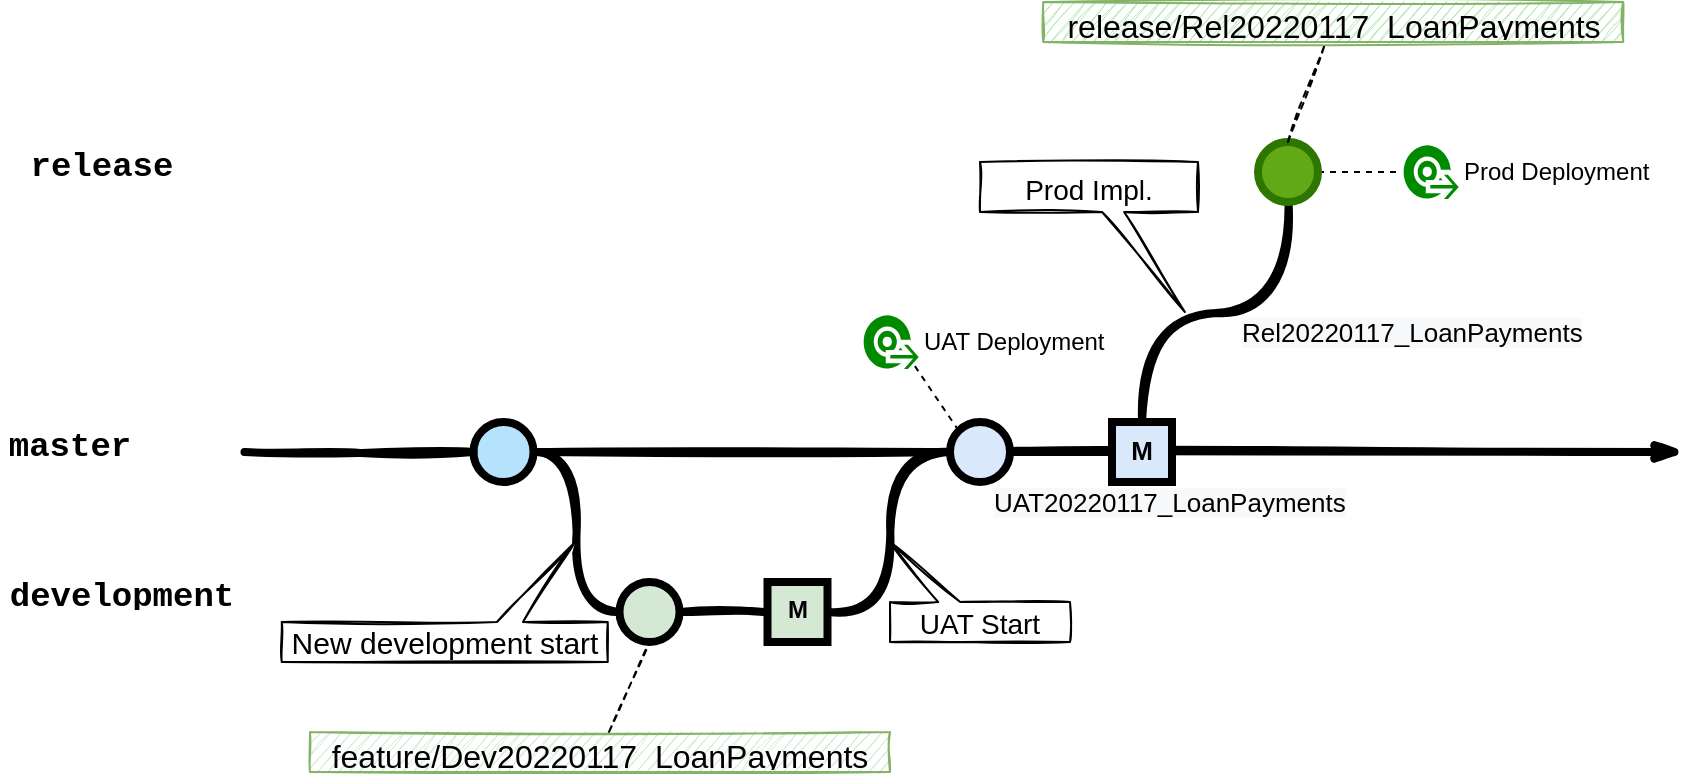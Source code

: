 <mxfile version="16.2.4" type="github">
  <diagram id="ZxHcsco9b7L7-rvQ7Xql" name="Page-1">
    <mxGraphModel dx="2115" dy="1146" grid="1" gridSize="10" guides="1" tooltips="1" connect="1" arrows="1" fold="1" page="1" pageScale="1" pageWidth="827" pageHeight="1169" math="0" shadow="0">
      <root>
        <mxCell id="84KTpsVSsy3dv5a97gq0-0" />
        <mxCell id="84KTpsVSsy3dv5a97gq0-1" parent="84KTpsVSsy3dv5a97gq0-0" />
        <mxCell id="jlc7M-yRpXKQTq9MkuZx-2" value="" style="edgeStyle=orthogonalEdgeStyle;rounded=0;html=1;jettySize=auto;orthogonalLoop=1;plain-blue;endArrow=none;endFill=0;strokeWidth=4;strokeColor=#000000;sketch=1;" parent="84KTpsVSsy3dv5a97gq0-1" source="jlc7M-yRpXKQTq9MkuZx-4" target="jlc7M-yRpXKQTq9MkuZx-6" edge="1">
          <mxGeometry x="1136.75" y="265" as="geometry" />
        </mxCell>
        <mxCell id="jlc7M-yRpXKQTq9MkuZx-3" style="edgeStyle=orthogonalEdgeStyle;curved=1;rounded=0;html=1;exitX=1;exitY=0.5;exitPerimeter=0;entryX=0;entryY=0.5;entryPerimeter=0;endArrow=none;endFill=0;jettySize=auto;orthogonalLoop=1;strokeWidth=4;fontSize=15;sketch=1;" parent="84KTpsVSsy3dv5a97gq0-1" source="jlc7M-yRpXKQTq9MkuZx-4" target="jlc7M-yRpXKQTq9MkuZx-11" edge="1">
          <mxGeometry relative="1" as="geometry" />
        </mxCell>
        <mxCell id="jlc7M-yRpXKQTq9MkuZx-4" value="" style="verticalLabelPosition=bottom;verticalAlign=top;html=1;strokeWidth=4;shape=mxgraph.flowchart.on-page_reference;plain-blue;gradientColor=none;fillColor=#B5E3Fe;strokeColor=#000000;" parent="84KTpsVSsy3dv5a97gq0-1" vertex="1">
          <mxGeometry x="1106.75" y="250" width="30" height="30" as="geometry" />
        </mxCell>
        <mxCell id="jlc7M-yRpXKQTq9MkuZx-5" value="" style="edgeStyle=orthogonalEdgeStyle;curved=1;rounded=0;orthogonalLoop=1;jettySize=auto;html=1;endArrow=none;endFill=0;strokeWidth=4;fontFamily=Courier New;fontSize=16;" parent="84KTpsVSsy3dv5a97gq0-1" source="jlc7M-yRpXKQTq9MkuZx-6" edge="1">
          <mxGeometry relative="1" as="geometry">
            <mxPoint x="1426" y="265" as="targetPoint" />
          </mxGeometry>
        </mxCell>
        <mxCell id="EWgvjv6-9Xqlrc1IxS9v-5" style="edgeStyle=none;rounded=0;orthogonalLoop=1;jettySize=auto;html=1;exitX=0.145;exitY=0.145;exitDx=0;exitDy=0;exitPerimeter=0;entryX=0.8;entryY=0.733;entryDx=0;entryDy=0;entryPerimeter=0;dashed=1;fontColor=#000000;endArrow=none;endFill=0;" edge="1" parent="84KTpsVSsy3dv5a97gq0-1" source="jlc7M-yRpXKQTq9MkuZx-6" target="EWgvjv6-9Xqlrc1IxS9v-2">
          <mxGeometry relative="1" as="geometry" />
        </mxCell>
        <mxCell id="jlc7M-yRpXKQTq9MkuZx-6" value="" style="verticalLabelPosition=bottom;verticalAlign=top;html=1;strokeWidth=4;shape=mxgraph.flowchart.on-page_reference;plain-blue;gradientColor=none;strokeColor=#000000;" parent="84KTpsVSsy3dv5a97gq0-1" vertex="1">
          <mxGeometry x="1345" y="250" width="30" height="30" as="geometry" />
        </mxCell>
        <mxCell id="jlc7M-yRpXKQTq9MkuZx-7" value="" style="edgeStyle=orthogonalEdgeStyle;curved=1;rounded=0;orthogonalLoop=1;jettySize=auto;html=1;endArrow=openThin;endFill=0;strokeWidth=4;fontFamily=Courier New;fontSize=16;startArrow=none;startFill=0;sketch=1;" parent="84KTpsVSsy3dv5a97gq0-1" edge="1">
          <mxGeometry relative="1" as="geometry">
            <mxPoint x="1375" y="264.5" as="sourcePoint" />
            <mxPoint x="1711.62" y="265" as="targetPoint" />
            <Array as="points">
              <mxPoint x="1512.25" y="265" />
              <mxPoint x="1512.25" y="265" />
            </Array>
          </mxGeometry>
        </mxCell>
        <mxCell id="jlc7M-yRpXKQTq9MkuZx-8" value="" style="edgeStyle=orthogonalEdgeStyle;rounded=0;html=1;jettySize=auto;orthogonalLoop=1;strokeWidth=4;endArrow=none;endFill=0;sketch=1;" parent="84KTpsVSsy3dv5a97gq0-1" target="jlc7M-yRpXKQTq9MkuZx-4" edge="1">
          <mxGeometry x="1036.75" y="265" as="geometry">
            <mxPoint x="992.25" y="265" as="sourcePoint" />
          </mxGeometry>
        </mxCell>
        <mxCell id="jlc7M-yRpXKQTq9MkuZx-10" style="edgeStyle=orthogonalEdgeStyle;curved=1;rounded=0;html=1;exitX=1;exitY=0.5;exitPerimeter=0;entryX=0;entryY=0.5;entryPerimeter=0;endArrow=none;endFill=0;jettySize=auto;orthogonalLoop=1;strokeWidth=4;fontSize=15;sketch=1;" parent="84KTpsVSsy3dv5a97gq0-1" source="jlc7M-yRpXKQTq9MkuZx-11" edge="1">
          <mxGeometry relative="1" as="geometry">
            <mxPoint x="1251.75" y="345" as="targetPoint" />
          </mxGeometry>
        </mxCell>
        <mxCell id="jlc7M-yRpXKQTq9MkuZx-11" value="" style="verticalLabelPosition=bottom;verticalAlign=top;html=1;strokeWidth=4;shape=mxgraph.flowchart.on-page_reference;plain-purple;gradientColor=none;strokeColor=#000000;fillColor=#D5E8D4;" parent="84KTpsVSsy3dv5a97gq0-1" vertex="1">
          <mxGeometry x="1179.75" y="330" width="30" height="30" as="geometry" />
        </mxCell>
        <mxCell id="jlc7M-yRpXKQTq9MkuZx-12" style="edgeStyle=orthogonalEdgeStyle;curved=1;rounded=0;html=1;entryX=0;entryY=0.5;entryPerimeter=0;endArrow=none;endFill=0;jettySize=auto;orthogonalLoop=1;strokeWidth=4;fontSize=15;sketch=1;" parent="84KTpsVSsy3dv5a97gq0-1" target="jlc7M-yRpXKQTq9MkuZx-6" edge="1">
          <mxGeometry relative="1" as="geometry">
            <mxPoint x="1284.25" y="345" as="sourcePoint" />
          </mxGeometry>
        </mxCell>
        <mxCell id="jlc7M-yRpXKQTq9MkuZx-17" value="&lt;b&gt;M&lt;/b&gt;" style="whiteSpace=wrap;html=1;verticalAlign=top;fillColor=#D5E8D4;strokeColor=#000000;strokeWidth=4;gradientColor=none;" parent="84KTpsVSsy3dv5a97gq0-1" vertex="1">
          <mxGeometry x="1253.75" y="330" width="30" height="30" as="geometry" />
        </mxCell>
        <mxCell id="jlc7M-yRpXKQTq9MkuZx-20" value="&lt;div&gt;&lt;b&gt;&lt;font style=&quot;font-size: 13px&quot;&gt;M&lt;/font&gt;&lt;/b&gt;&lt;/div&gt;" style="whiteSpace=wrap;html=1;verticalAlign=top;fillColor=#DAE8FC;strokeColor=#000000;strokeWidth=4;gradientColor=none;align=center;" parent="84KTpsVSsy3dv5a97gq0-1" vertex="1">
          <mxGeometry x="1426" y="250" width="30" height="30" as="geometry" />
        </mxCell>
        <mxCell id="jlc7M-yRpXKQTq9MkuZx-21" value="" style="edgeStyle=orthogonalEdgeStyle;curved=1;rounded=0;orthogonalLoop=1;jettySize=auto;html=1;endArrow=none;endFill=0;strokeWidth=4;fontFamily=Courier New;fontSize=16;exitX=0.5;exitY=0;exitDx=0;exitDy=0;sketch=1;" parent="84KTpsVSsy3dv5a97gq0-1" source="jlc7M-yRpXKQTq9MkuZx-20" edge="1">
          <mxGeometry relative="1" as="geometry">
            <mxPoint x="1476" y="220" as="sourcePoint" />
            <mxPoint x="1514.25" y="140" as="targetPoint" />
          </mxGeometry>
        </mxCell>
        <mxCell id="EWgvjv6-9Xqlrc1IxS9v-1" style="rounded=0;orthogonalLoop=1;jettySize=auto;html=1;exitX=1;exitY=0.5;exitDx=0;exitDy=0;exitPerimeter=0;entryX=0.045;entryY=0.5;entryDx=0;entryDy=0;entryPerimeter=0;dashed=1;endArrow=none;endFill=0;" edge="1" parent="84KTpsVSsy3dv5a97gq0-1" source="jlc7M-yRpXKQTq9MkuZx-22" target="EWgvjv6-9Xqlrc1IxS9v-0">
          <mxGeometry relative="1" as="geometry" />
        </mxCell>
        <mxCell id="jlc7M-yRpXKQTq9MkuZx-22" value="" style="verticalLabelPosition=bottom;verticalAlign=top;html=1;strokeWidth=4;shape=mxgraph.flowchart.on-page_reference;strokeColor=#2D7600;fillColor=#60a917;fontColor=#ffffff;" parent="84KTpsVSsy3dv5a97gq0-1" vertex="1">
          <mxGeometry x="1499" y="110" width="30" height="30" as="geometry" />
        </mxCell>
        <mxCell id="jlc7M-yRpXKQTq9MkuZx-42" value="&lt;font style=&quot;font-size: 17px&quot;&gt;master&lt;/font&gt;" style="text;html=1;strokeColor=none;fillColor=none;align=center;verticalAlign=middle;whiteSpace=wrap;overflow=hidden;fontSize=14;fontStyle=1;fontFamily=Courier New;" parent="84KTpsVSsy3dv5a97gq0-1" vertex="1">
          <mxGeometry x="870" y="250" width="70" height="20" as="geometry" />
        </mxCell>
        <mxCell id="jlc7M-yRpXKQTq9MkuZx-43" value="&lt;font style=&quot;font-size: 17px&quot;&gt;development&lt;/font&gt;" style="text;html=1;strokeColor=none;fillColor=none;align=center;verticalAlign=middle;whiteSpace=wrap;overflow=hidden;fontSize=14;fontStyle=1;fontFamily=Courier New;" parent="84KTpsVSsy3dv5a97gq0-1" vertex="1">
          <mxGeometry x="870" y="325" width="121.62" height="20" as="geometry" />
        </mxCell>
        <mxCell id="jlc7M-yRpXKQTq9MkuZx-44" value="&lt;font style=&quot;font-size: 17px&quot;&gt;release&lt;/font&gt;" style="text;html=1;strokeColor=none;fillColor=none;align=center;verticalAlign=middle;whiteSpace=wrap;overflow=hidden;fontSize=14;fontStyle=1;fontFamily=Courier New;" parent="84KTpsVSsy3dv5a97gq0-1" vertex="1">
          <mxGeometry x="880" y="110" width="81.62" height="20" as="geometry" />
        </mxCell>
        <mxCell id="jlc7M-yRpXKQTq9MkuZx-47" value="&lt;font style=&quot;font-size: 15px&quot;&gt;New development start&lt;/font&gt;" style="shape=callout;whiteSpace=wrap;html=1;perimeter=calloutPerimeter;fontSize=16;position2=0.1;rotation=0;base=13;size=40;position=0.26;snapToPoint=0;rounded=0;shadow=0;sketch=1;direction=west;" parent="84KTpsVSsy3dv5a97gq0-1" vertex="1">
          <mxGeometry x="1010.87" y="310" width="163" height="60" as="geometry" />
        </mxCell>
        <mxCell id="jlc7M-yRpXKQTq9MkuZx-49" value="&lt;font style=&quot;font-size: 14px&quot;&gt;UAT Start&lt;/font&gt;" style="shape=callout;whiteSpace=wrap;html=1;perimeter=calloutPerimeter;fontSize=16;position2=1;rotation=0;base=11;size=30;position=0.61;snapToPoint=0;rounded=0;shadow=0;sketch=1;direction=west;arcSize=15;" parent="84KTpsVSsy3dv5a97gq0-1" vertex="1">
          <mxGeometry x="1315" y="310" width="90" height="50" as="geometry" />
        </mxCell>
        <mxCell id="jlc7M-yRpXKQTq9MkuZx-50" value="&lt;font style=&quot;font-size: 14px&quot;&gt;Prod Impl.&lt;/font&gt;" style="shape=callout;whiteSpace=wrap;html=1;perimeter=calloutPerimeter;fontSize=16;position2=0.94;rotation=0;base=11;size=50;position=0.56;snapToPoint=0;rounded=0;shadow=0;sketch=1;direction=east;arcSize=15;" parent="84KTpsVSsy3dv5a97gq0-1" vertex="1">
          <mxGeometry x="1360" y="120" width="109" height="75" as="geometry" />
        </mxCell>
        <mxCell id="jlc7M-yRpXKQTq9MkuZx-60" style="rounded=0;sketch=1;orthogonalLoop=1;jettySize=auto;html=1;entryX=0.5;entryY=1;entryDx=0;entryDy=0;entryPerimeter=0;fontSize=15;endArrow=none;endFill=0;dashed=1;" parent="84KTpsVSsy3dv5a97gq0-1" source="jlc7M-yRpXKQTq9MkuZx-54" target="jlc7M-yRpXKQTq9MkuZx-11" edge="1">
          <mxGeometry relative="1" as="geometry" />
        </mxCell>
        <mxCell id="jlc7M-yRpXKQTq9MkuZx-54" value="&lt;span style=&quot;font-size: 16px&quot;&gt;feature/Dev20220117_LoanPayments&lt;/span&gt;" style="text;html=1;strokeColor=#82b366;fillColor=#d5e8d4;align=center;verticalAlign=middle;whiteSpace=wrap;overflow=hidden;rounded=0;shadow=0;sketch=1;fontSize=15;" parent="84KTpsVSsy3dv5a97gq0-1" vertex="1">
          <mxGeometry x="1025" y="405" width="290" height="20" as="geometry" />
        </mxCell>
        <mxCell id="Yfrm37MvhDvbOV5HHXXn-0" value="&lt;span style=&quot;text-align: center ; background-color: rgb(248 , 249 , 250)&quot;&gt;UAT20220117_LoanPayments&lt;/span&gt;" style="shape=image;html=1;verticalAlign=middle;verticalLabelPosition=middle;labelBackgroundColor=#ffffff;imageAspect=0;aspect=fixed;image=https://cdn1.iconfinder.com/data/icons/32-soft-media-icons--Vol-2/33/tag.png;rounded=0;shadow=0;sketch=1;fontSize=13;fillColor=none;gradientColor=none;direction=east;rotation=0;textDirection=ltr;labelPosition=right;align=left;" parent="84KTpsVSsy3dv5a97gq0-1" vertex="1">
          <mxGeometry x="1345" y="280" width="20" height="20" as="geometry" />
        </mxCell>
        <mxCell id="Yfrm37MvhDvbOV5HHXXn-1" value="&lt;span style=&quot;text-align: center ; background-color: rgb(248 , 249 , 250)&quot;&gt;Rel20220117_LoanPayments&lt;/span&gt;" style="shape=image;html=1;verticalAlign=middle;verticalLabelPosition=middle;labelBackgroundColor=#ffffff;imageAspect=0;aspect=fixed;image=https://cdn1.iconfinder.com/data/icons/32-soft-media-icons--Vol-2/33/tag.png;rounded=0;shadow=0;sketch=1;fontSize=13;fillColor=none;gradientColor=none;direction=east;rotation=0;textDirection=ltr;labelPosition=right;align=left;" parent="84KTpsVSsy3dv5a97gq0-1" vertex="1">
          <mxGeometry x="1469" y="195" width="20" height="20" as="geometry" />
        </mxCell>
        <mxCell id="Yfrm37MvhDvbOV5HHXXn-2" value="&lt;span style=&quot;font-size: 16px&quot;&gt;release/Rel20220117_LoanPayments&lt;/span&gt;" style="text;html=1;strokeColor=#82b366;fillColor=#B3E8B3;align=center;verticalAlign=middle;whiteSpace=wrap;overflow=hidden;rounded=0;shadow=0;sketch=1;fontSize=15;" parent="84KTpsVSsy3dv5a97gq0-1" vertex="1">
          <mxGeometry x="1391.62" y="40" width="290" height="20" as="geometry" />
        </mxCell>
        <mxCell id="Yfrm37MvhDvbOV5HHXXn-3" style="rounded=0;sketch=1;orthogonalLoop=1;jettySize=auto;html=1;fontSize=15;endArrow=none;endFill=0;dashed=1;exitX=0.5;exitY=0;exitDx=0;exitDy=0;exitPerimeter=0;" parent="84KTpsVSsy3dv5a97gq0-1" source="jlc7M-yRpXKQTq9MkuZx-22" target="Yfrm37MvhDvbOV5HHXXn-2" edge="1">
          <mxGeometry relative="1" as="geometry">
            <mxPoint x="1519" y="105" as="sourcePoint" />
            <mxPoint x="1539.25" y="60" as="targetPoint" />
          </mxGeometry>
        </mxCell>
        <mxCell id="EWgvjv6-9Xqlrc1IxS9v-0" value="&lt;font color=&quot;#000000&quot;&gt;Prod Deployment&lt;/font&gt;" style="sketch=0;pointerEvents=1;shadow=0;dashed=0;html=1;strokeColor=#FFFFFF;labelPosition=right;verticalLabelPosition=middle;verticalAlign=middle;align=left;fillColor=#008a00;shape=mxgraph.mscae.intune.client_software;fontColor=#ffffff;" vertex="1" parent="84KTpsVSsy3dv5a97gq0-1">
          <mxGeometry x="1570" y="110" width="30" height="30" as="geometry" />
        </mxCell>
        <mxCell id="EWgvjv6-9Xqlrc1IxS9v-2" value="&lt;font color=&quot;#000000&quot;&gt;UAT Deployment&lt;/font&gt;" style="sketch=0;pointerEvents=1;shadow=0;dashed=0;html=1;strokeColor=#FFFFFF;labelPosition=right;verticalLabelPosition=middle;verticalAlign=middle;align=left;fillColor=#008a00;shape=mxgraph.mscae.intune.client_software;fontColor=#ffffff;" vertex="1" parent="84KTpsVSsy3dv5a97gq0-1">
          <mxGeometry x="1300" y="195" width="30" height="30" as="geometry" />
        </mxCell>
      </root>
    </mxGraphModel>
  </diagram>
</mxfile>
